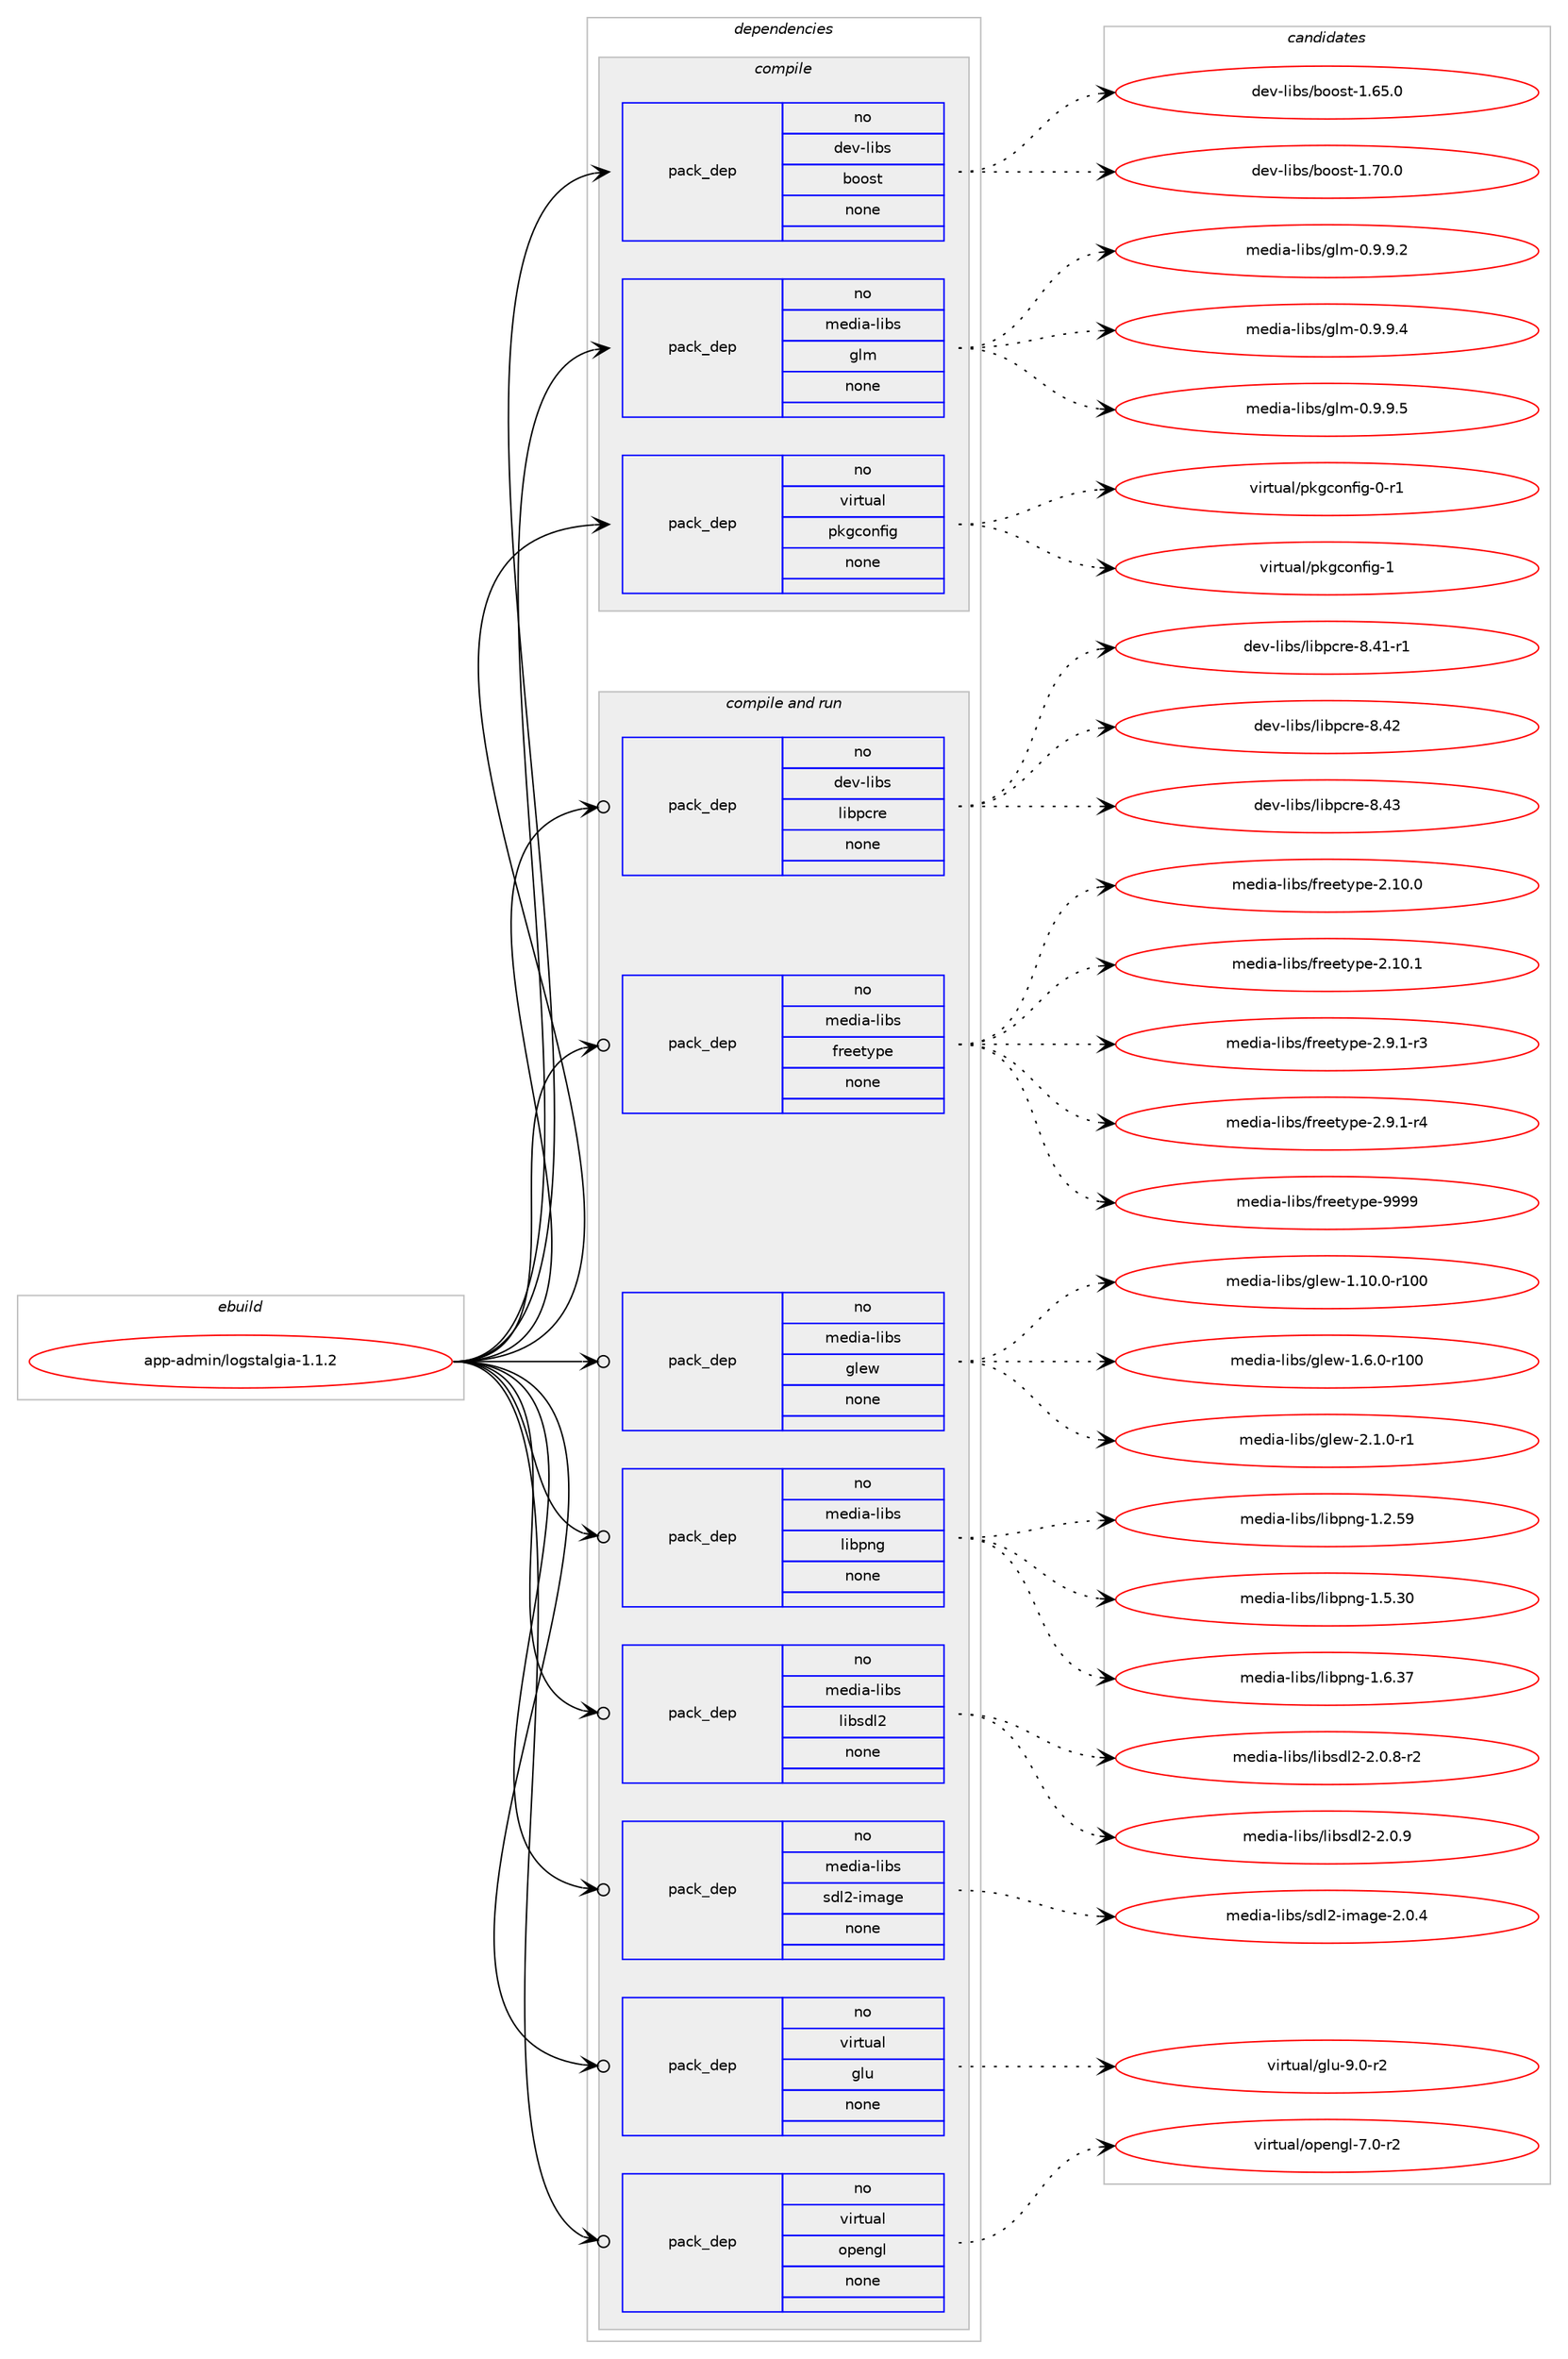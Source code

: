 digraph prolog {

# *************
# Graph options
# *************

newrank=true;
concentrate=true;
compound=true;
graph [rankdir=LR,fontname=Helvetica,fontsize=10,ranksep=1.5];#, ranksep=2.5, nodesep=0.2];
edge  [arrowhead=vee];
node  [fontname=Helvetica,fontsize=10];

# **********
# The ebuild
# **********

subgraph cluster_leftcol {
color=gray;
rank=same;
label=<<i>ebuild</i>>;
id [label="app-admin/logstalgia-1.1.2", color=red, width=4, href="../app-admin/logstalgia-1.1.2.svg"];
}

# ****************
# The dependencies
# ****************

subgraph cluster_midcol {
color=gray;
label=<<i>dependencies</i>>;
subgraph cluster_compile {
fillcolor="#eeeeee";
style=filled;
label=<<i>compile</i>>;
subgraph pack92 {
dependency100 [label=<<TABLE BORDER="0" CELLBORDER="1" CELLSPACING="0" CELLPADDING="4" WIDTH="220"><TR><TD ROWSPAN="6" CELLPADDING="30">pack_dep</TD></TR><TR><TD WIDTH="110">no</TD></TR><TR><TD>dev-libs</TD></TR><TR><TD>boost</TD></TR><TR><TD>none</TD></TR><TR><TD></TD></TR></TABLE>>, shape=none, color=blue];
}
id:e -> dependency100:w [weight=20,style="solid",arrowhead="vee"];
subgraph pack93 {
dependency101 [label=<<TABLE BORDER="0" CELLBORDER="1" CELLSPACING="0" CELLPADDING="4" WIDTH="220"><TR><TD ROWSPAN="6" CELLPADDING="30">pack_dep</TD></TR><TR><TD WIDTH="110">no</TD></TR><TR><TD>media-libs</TD></TR><TR><TD>glm</TD></TR><TR><TD>none</TD></TR><TR><TD></TD></TR></TABLE>>, shape=none, color=blue];
}
id:e -> dependency101:w [weight=20,style="solid",arrowhead="vee"];
subgraph pack94 {
dependency102 [label=<<TABLE BORDER="0" CELLBORDER="1" CELLSPACING="0" CELLPADDING="4" WIDTH="220"><TR><TD ROWSPAN="6" CELLPADDING="30">pack_dep</TD></TR><TR><TD WIDTH="110">no</TD></TR><TR><TD>virtual</TD></TR><TR><TD>pkgconfig</TD></TR><TR><TD>none</TD></TR><TR><TD></TD></TR></TABLE>>, shape=none, color=blue];
}
id:e -> dependency102:w [weight=20,style="solid",arrowhead="vee"];
}
subgraph cluster_compileandrun {
fillcolor="#eeeeee";
style=filled;
label=<<i>compile and run</i>>;
subgraph pack95 {
dependency103 [label=<<TABLE BORDER="0" CELLBORDER="1" CELLSPACING="0" CELLPADDING="4" WIDTH="220"><TR><TD ROWSPAN="6" CELLPADDING="30">pack_dep</TD></TR><TR><TD WIDTH="110">no</TD></TR><TR><TD>dev-libs</TD></TR><TR><TD>libpcre</TD></TR><TR><TD>none</TD></TR><TR><TD></TD></TR></TABLE>>, shape=none, color=blue];
}
id:e -> dependency103:w [weight=20,style="solid",arrowhead="odotvee"];
subgraph pack96 {
dependency104 [label=<<TABLE BORDER="0" CELLBORDER="1" CELLSPACING="0" CELLPADDING="4" WIDTH="220"><TR><TD ROWSPAN="6" CELLPADDING="30">pack_dep</TD></TR><TR><TD WIDTH="110">no</TD></TR><TR><TD>media-libs</TD></TR><TR><TD>freetype</TD></TR><TR><TD>none</TD></TR><TR><TD></TD></TR></TABLE>>, shape=none, color=blue];
}
id:e -> dependency104:w [weight=20,style="solid",arrowhead="odotvee"];
subgraph pack97 {
dependency105 [label=<<TABLE BORDER="0" CELLBORDER="1" CELLSPACING="0" CELLPADDING="4" WIDTH="220"><TR><TD ROWSPAN="6" CELLPADDING="30">pack_dep</TD></TR><TR><TD WIDTH="110">no</TD></TR><TR><TD>media-libs</TD></TR><TR><TD>glew</TD></TR><TR><TD>none</TD></TR><TR><TD></TD></TR></TABLE>>, shape=none, color=blue];
}
id:e -> dependency105:w [weight=20,style="solid",arrowhead="odotvee"];
subgraph pack98 {
dependency106 [label=<<TABLE BORDER="0" CELLBORDER="1" CELLSPACING="0" CELLPADDING="4" WIDTH="220"><TR><TD ROWSPAN="6" CELLPADDING="30">pack_dep</TD></TR><TR><TD WIDTH="110">no</TD></TR><TR><TD>media-libs</TD></TR><TR><TD>libpng</TD></TR><TR><TD>none</TD></TR><TR><TD></TD></TR></TABLE>>, shape=none, color=blue];
}
id:e -> dependency106:w [weight=20,style="solid",arrowhead="odotvee"];
subgraph pack99 {
dependency107 [label=<<TABLE BORDER="0" CELLBORDER="1" CELLSPACING="0" CELLPADDING="4" WIDTH="220"><TR><TD ROWSPAN="6" CELLPADDING="30">pack_dep</TD></TR><TR><TD WIDTH="110">no</TD></TR><TR><TD>media-libs</TD></TR><TR><TD>libsdl2</TD></TR><TR><TD>none</TD></TR><TR><TD></TD></TR></TABLE>>, shape=none, color=blue];
}
id:e -> dependency107:w [weight=20,style="solid",arrowhead="odotvee"];
subgraph pack100 {
dependency108 [label=<<TABLE BORDER="0" CELLBORDER="1" CELLSPACING="0" CELLPADDING="4" WIDTH="220"><TR><TD ROWSPAN="6" CELLPADDING="30">pack_dep</TD></TR><TR><TD WIDTH="110">no</TD></TR><TR><TD>media-libs</TD></TR><TR><TD>sdl2-image</TD></TR><TR><TD>none</TD></TR><TR><TD></TD></TR></TABLE>>, shape=none, color=blue];
}
id:e -> dependency108:w [weight=20,style="solid",arrowhead="odotvee"];
subgraph pack101 {
dependency109 [label=<<TABLE BORDER="0" CELLBORDER="1" CELLSPACING="0" CELLPADDING="4" WIDTH="220"><TR><TD ROWSPAN="6" CELLPADDING="30">pack_dep</TD></TR><TR><TD WIDTH="110">no</TD></TR><TR><TD>virtual</TD></TR><TR><TD>glu</TD></TR><TR><TD>none</TD></TR><TR><TD></TD></TR></TABLE>>, shape=none, color=blue];
}
id:e -> dependency109:w [weight=20,style="solid",arrowhead="odotvee"];
subgraph pack102 {
dependency110 [label=<<TABLE BORDER="0" CELLBORDER="1" CELLSPACING="0" CELLPADDING="4" WIDTH="220"><TR><TD ROWSPAN="6" CELLPADDING="30">pack_dep</TD></TR><TR><TD WIDTH="110">no</TD></TR><TR><TD>virtual</TD></TR><TR><TD>opengl</TD></TR><TR><TD>none</TD></TR><TR><TD></TD></TR></TABLE>>, shape=none, color=blue];
}
id:e -> dependency110:w [weight=20,style="solid",arrowhead="odotvee"];
}
subgraph cluster_run {
fillcolor="#eeeeee";
style=filled;
label=<<i>run</i>>;
}
}

# **************
# The candidates
# **************

subgraph cluster_choices {
rank=same;
color=gray;
label=<<i>candidates</i>>;

subgraph choice92 {
color=black;
nodesep=1;
choice1001011184510810598115479811111111511645494654534648 [label="dev-libs/boost-1.65.0", color=red, width=4,href="../dev-libs/boost-1.65.0.svg"];
choice1001011184510810598115479811111111511645494655484648 [label="dev-libs/boost-1.70.0", color=red, width=4,href="../dev-libs/boost-1.70.0.svg"];
dependency100:e -> choice1001011184510810598115479811111111511645494654534648:w [style=dotted,weight="100"];
dependency100:e -> choice1001011184510810598115479811111111511645494655484648:w [style=dotted,weight="100"];
}
subgraph choice93 {
color=black;
nodesep=1;
choice109101100105974510810598115471031081094548465746574650 [label="media-libs/glm-0.9.9.2", color=red, width=4,href="../media-libs/glm-0.9.9.2.svg"];
choice109101100105974510810598115471031081094548465746574652 [label="media-libs/glm-0.9.9.4", color=red, width=4,href="../media-libs/glm-0.9.9.4.svg"];
choice109101100105974510810598115471031081094548465746574653 [label="media-libs/glm-0.9.9.5", color=red, width=4,href="../media-libs/glm-0.9.9.5.svg"];
dependency101:e -> choice109101100105974510810598115471031081094548465746574650:w [style=dotted,weight="100"];
dependency101:e -> choice109101100105974510810598115471031081094548465746574652:w [style=dotted,weight="100"];
dependency101:e -> choice109101100105974510810598115471031081094548465746574653:w [style=dotted,weight="100"];
}
subgraph choice94 {
color=black;
nodesep=1;
choice11810511411611797108471121071039911111010210510345484511449 [label="virtual/pkgconfig-0-r1", color=red, width=4,href="../virtual/pkgconfig-0-r1.svg"];
choice1181051141161179710847112107103991111101021051034549 [label="virtual/pkgconfig-1", color=red, width=4,href="../virtual/pkgconfig-1.svg"];
dependency102:e -> choice11810511411611797108471121071039911111010210510345484511449:w [style=dotted,weight="100"];
dependency102:e -> choice1181051141161179710847112107103991111101021051034549:w [style=dotted,weight="100"];
}
subgraph choice95 {
color=black;
nodesep=1;
choice100101118451081059811547108105981129911410145564652494511449 [label="dev-libs/libpcre-8.41-r1", color=red, width=4,href="../dev-libs/libpcre-8.41-r1.svg"];
choice10010111845108105981154710810598112991141014556465250 [label="dev-libs/libpcre-8.42", color=red, width=4,href="../dev-libs/libpcre-8.42.svg"];
choice10010111845108105981154710810598112991141014556465251 [label="dev-libs/libpcre-8.43", color=red, width=4,href="../dev-libs/libpcre-8.43.svg"];
dependency103:e -> choice100101118451081059811547108105981129911410145564652494511449:w [style=dotted,weight="100"];
dependency103:e -> choice10010111845108105981154710810598112991141014556465250:w [style=dotted,weight="100"];
dependency103:e -> choice10010111845108105981154710810598112991141014556465251:w [style=dotted,weight="100"];
}
subgraph choice96 {
color=black;
nodesep=1;
choice1091011001059745108105981154710211410110111612111210145504649484648 [label="media-libs/freetype-2.10.0", color=red, width=4,href="../media-libs/freetype-2.10.0.svg"];
choice1091011001059745108105981154710211410110111612111210145504649484649 [label="media-libs/freetype-2.10.1", color=red, width=4,href="../media-libs/freetype-2.10.1.svg"];
choice109101100105974510810598115471021141011011161211121014550465746494511451 [label="media-libs/freetype-2.9.1-r3", color=red, width=4,href="../media-libs/freetype-2.9.1-r3.svg"];
choice109101100105974510810598115471021141011011161211121014550465746494511452 [label="media-libs/freetype-2.9.1-r4", color=red, width=4,href="../media-libs/freetype-2.9.1-r4.svg"];
choice109101100105974510810598115471021141011011161211121014557575757 [label="media-libs/freetype-9999", color=red, width=4,href="../media-libs/freetype-9999.svg"];
dependency104:e -> choice1091011001059745108105981154710211410110111612111210145504649484648:w [style=dotted,weight="100"];
dependency104:e -> choice1091011001059745108105981154710211410110111612111210145504649484649:w [style=dotted,weight="100"];
dependency104:e -> choice109101100105974510810598115471021141011011161211121014550465746494511451:w [style=dotted,weight="100"];
dependency104:e -> choice109101100105974510810598115471021141011011161211121014550465746494511452:w [style=dotted,weight="100"];
dependency104:e -> choice109101100105974510810598115471021141011011161211121014557575757:w [style=dotted,weight="100"];
}
subgraph choice97 {
color=black;
nodesep=1;
choice109101100105974510810598115471031081011194549464948464845114494848 [label="media-libs/glew-1.10.0-r100", color=red, width=4,href="../media-libs/glew-1.10.0-r100.svg"];
choice1091011001059745108105981154710310810111945494654464845114494848 [label="media-libs/glew-1.6.0-r100", color=red, width=4,href="../media-libs/glew-1.6.0-r100.svg"];
choice109101100105974510810598115471031081011194550464946484511449 [label="media-libs/glew-2.1.0-r1", color=red, width=4,href="../media-libs/glew-2.1.0-r1.svg"];
dependency105:e -> choice109101100105974510810598115471031081011194549464948464845114494848:w [style=dotted,weight="100"];
dependency105:e -> choice1091011001059745108105981154710310810111945494654464845114494848:w [style=dotted,weight="100"];
dependency105:e -> choice109101100105974510810598115471031081011194550464946484511449:w [style=dotted,weight="100"];
}
subgraph choice98 {
color=black;
nodesep=1;
choice109101100105974510810598115471081059811211010345494650465357 [label="media-libs/libpng-1.2.59", color=red, width=4,href="../media-libs/libpng-1.2.59.svg"];
choice109101100105974510810598115471081059811211010345494653465148 [label="media-libs/libpng-1.5.30", color=red, width=4,href="../media-libs/libpng-1.5.30.svg"];
choice109101100105974510810598115471081059811211010345494654465155 [label="media-libs/libpng-1.6.37", color=red, width=4,href="../media-libs/libpng-1.6.37.svg"];
dependency106:e -> choice109101100105974510810598115471081059811211010345494650465357:w [style=dotted,weight="100"];
dependency106:e -> choice109101100105974510810598115471081059811211010345494653465148:w [style=dotted,weight="100"];
dependency106:e -> choice109101100105974510810598115471081059811211010345494654465155:w [style=dotted,weight="100"];
}
subgraph choice99 {
color=black;
nodesep=1;
choice1091011001059745108105981154710810598115100108504550464846564511450 [label="media-libs/libsdl2-2.0.8-r2", color=red, width=4,href="../media-libs/libsdl2-2.0.8-r2.svg"];
choice109101100105974510810598115471081059811510010850455046484657 [label="media-libs/libsdl2-2.0.9", color=red, width=4,href="../media-libs/libsdl2-2.0.9.svg"];
dependency107:e -> choice1091011001059745108105981154710810598115100108504550464846564511450:w [style=dotted,weight="100"];
dependency107:e -> choice109101100105974510810598115471081059811510010850455046484657:w [style=dotted,weight="100"];
}
subgraph choice100 {
color=black;
nodesep=1;
choice10910110010597451081059811547115100108504510510997103101455046484652 [label="media-libs/sdl2-image-2.0.4", color=red, width=4,href="../media-libs/sdl2-image-2.0.4.svg"];
dependency108:e -> choice10910110010597451081059811547115100108504510510997103101455046484652:w [style=dotted,weight="100"];
}
subgraph choice101 {
color=black;
nodesep=1;
choice1181051141161179710847103108117455746484511450 [label="virtual/glu-9.0-r2", color=red, width=4,href="../virtual/glu-9.0-r2.svg"];
dependency109:e -> choice1181051141161179710847103108117455746484511450:w [style=dotted,weight="100"];
}
subgraph choice102 {
color=black;
nodesep=1;
choice1181051141161179710847111112101110103108455546484511450 [label="virtual/opengl-7.0-r2", color=red, width=4,href="../virtual/opengl-7.0-r2.svg"];
dependency110:e -> choice1181051141161179710847111112101110103108455546484511450:w [style=dotted,weight="100"];
}
}

}
